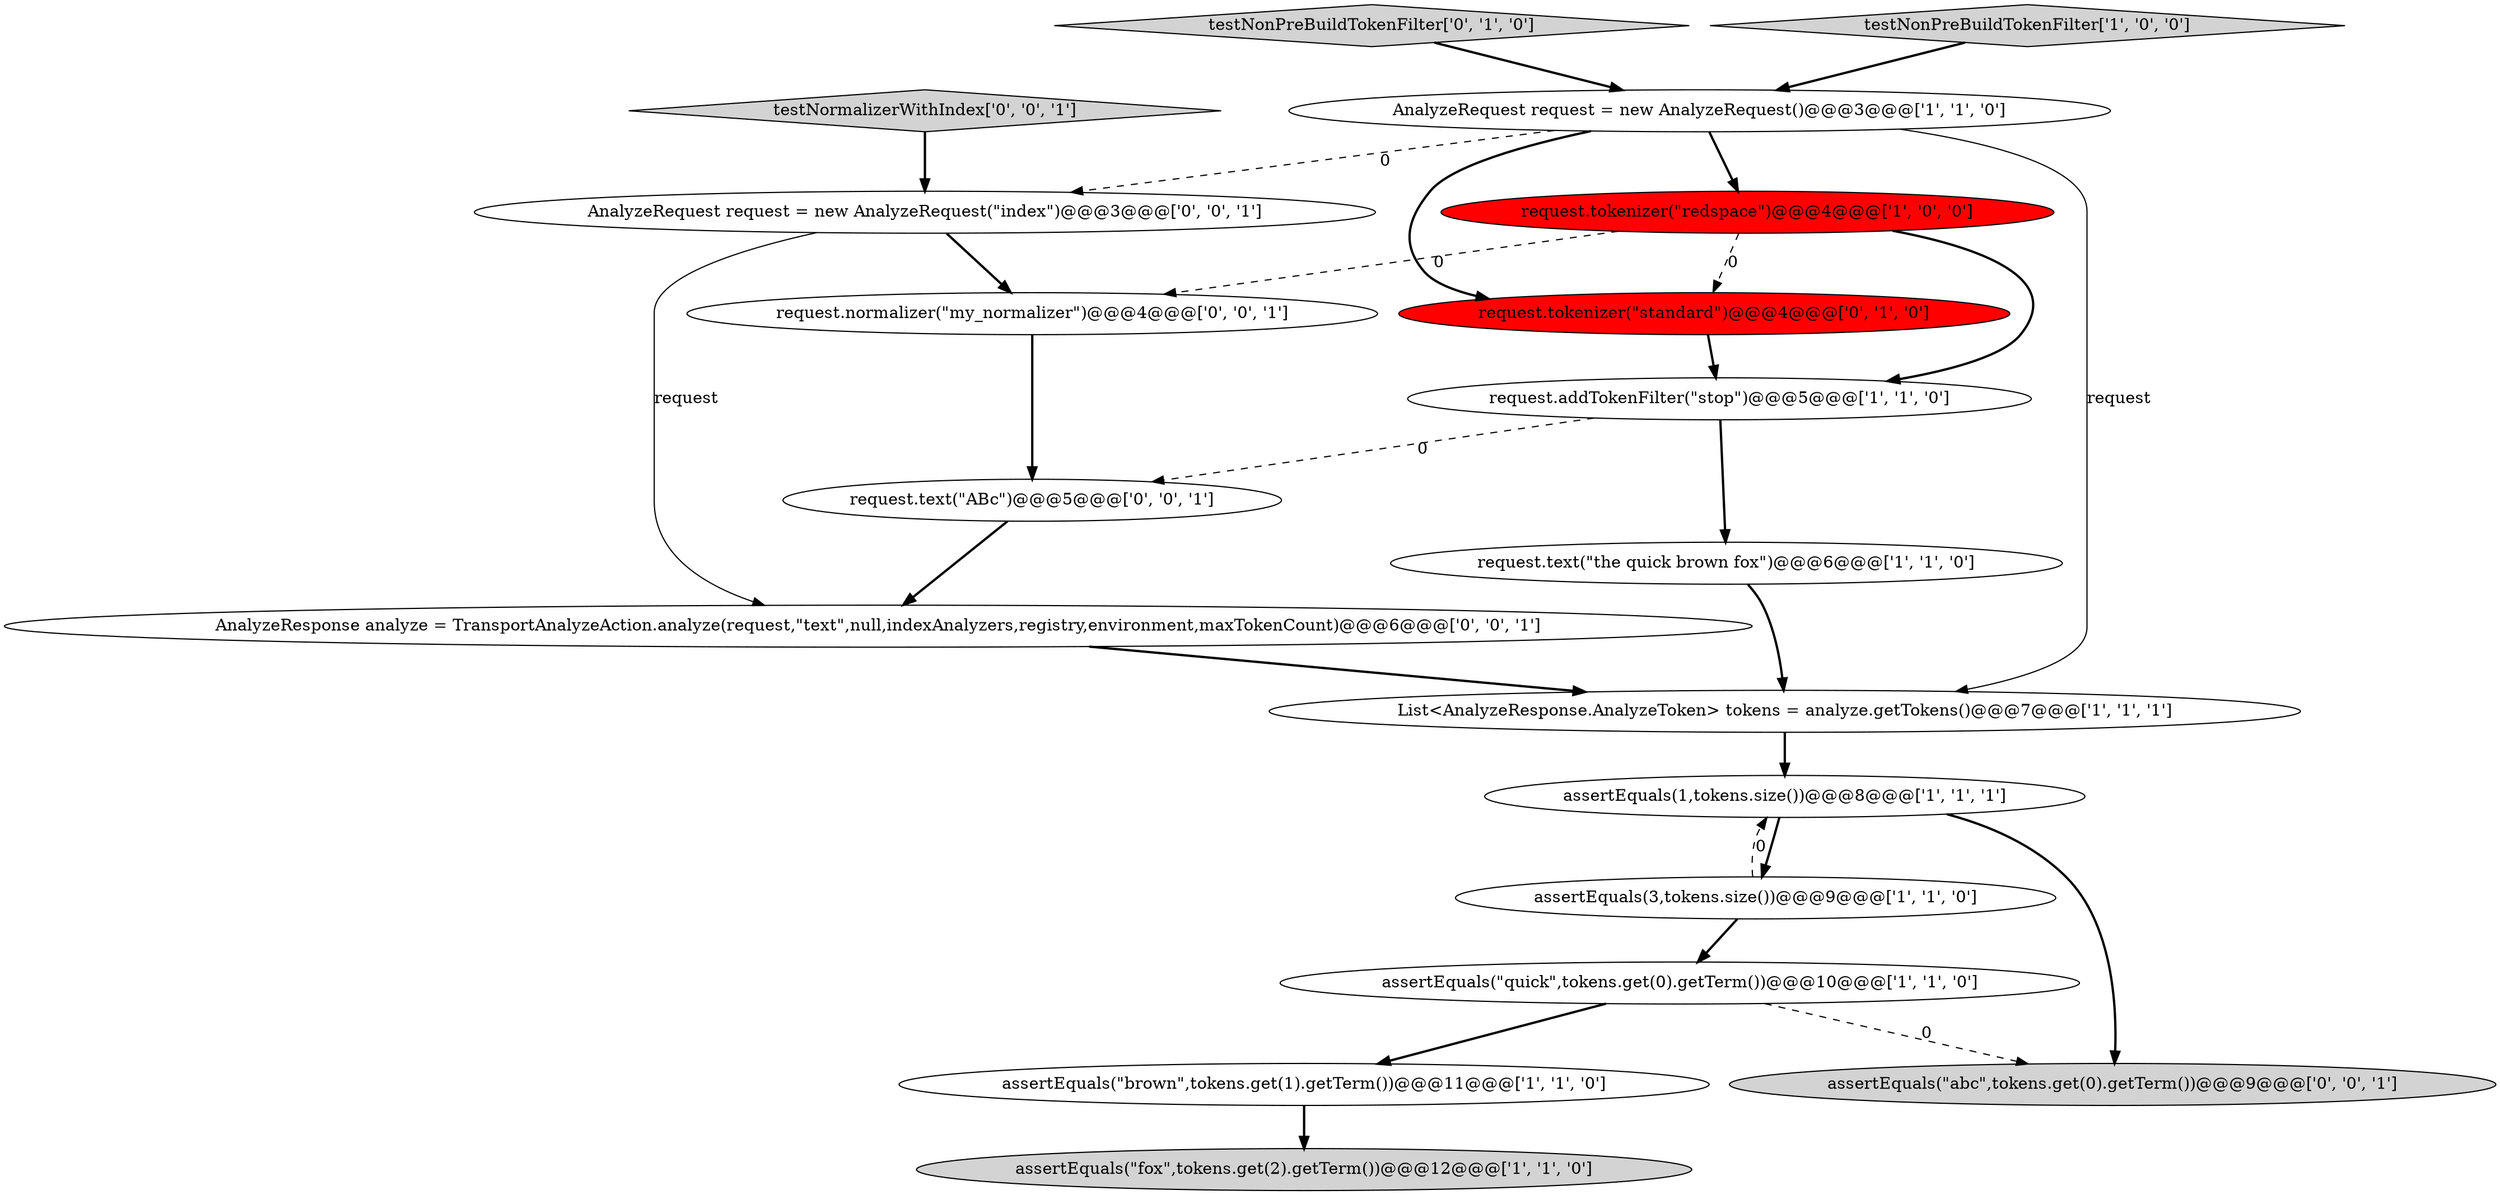digraph {
15 [style = filled, label = "testNormalizerWithIndex['0', '0', '1']", fillcolor = lightgray, shape = diamond image = "AAA0AAABBB3BBB"];
17 [style = filled, label = "request.text(\"ABc\")@@@5@@@['0', '0', '1']", fillcolor = white, shape = ellipse image = "AAA0AAABBB3BBB"];
6 [style = filled, label = "assertEquals(\"fox\",tokens.get(2).getTerm())@@@12@@@['1', '1', '0']", fillcolor = lightgray, shape = ellipse image = "AAA0AAABBB1BBB"];
14 [style = filled, label = "AnalyzeRequest request = new AnalyzeRequest(\"index\")@@@3@@@['0', '0', '1']", fillcolor = white, shape = ellipse image = "AAA0AAABBB3BBB"];
16 [style = filled, label = "assertEquals(\"abc\",tokens.get(0).getTerm())@@@9@@@['0', '0', '1']", fillcolor = lightgray, shape = ellipse image = "AAA0AAABBB3BBB"];
11 [style = filled, label = "testNonPreBuildTokenFilter['0', '1', '0']", fillcolor = lightgray, shape = diamond image = "AAA0AAABBB2BBB"];
18 [style = filled, label = "AnalyzeResponse analyze = TransportAnalyzeAction.analyze(request,\"text\",null,indexAnalyzers,registry,environment,maxTokenCount)@@@6@@@['0', '0', '1']", fillcolor = white, shape = ellipse image = "AAA0AAABBB3BBB"];
0 [style = filled, label = "testNonPreBuildTokenFilter['1', '0', '0']", fillcolor = lightgray, shape = diamond image = "AAA0AAABBB1BBB"];
12 [style = filled, label = "request.tokenizer(\"standard\")@@@4@@@['0', '1', '0']", fillcolor = red, shape = ellipse image = "AAA1AAABBB2BBB"];
13 [style = filled, label = "request.normalizer(\"my_normalizer\")@@@4@@@['0', '0', '1']", fillcolor = white, shape = ellipse image = "AAA0AAABBB3BBB"];
10 [style = filled, label = "request.addTokenFilter(\"stop\")@@@5@@@['1', '1', '0']", fillcolor = white, shape = ellipse image = "AAA0AAABBB1BBB"];
7 [style = filled, label = "request.text(\"the quick brown fox\")@@@6@@@['1', '1', '0']", fillcolor = white, shape = ellipse image = "AAA0AAABBB1BBB"];
9 [style = filled, label = "request.tokenizer(\"redspace\")@@@4@@@['1', '0', '0']", fillcolor = red, shape = ellipse image = "AAA1AAABBB1BBB"];
1 [style = filled, label = "List<AnalyzeResponse.AnalyzeToken> tokens = analyze.getTokens()@@@7@@@['1', '1', '1']", fillcolor = white, shape = ellipse image = "AAA0AAABBB1BBB"];
8 [style = filled, label = "AnalyzeRequest request = new AnalyzeRequest()@@@3@@@['1', '1', '0']", fillcolor = white, shape = ellipse image = "AAA0AAABBB1BBB"];
2 [style = filled, label = "assertEquals(\"brown\",tokens.get(1).getTerm())@@@11@@@['1', '1', '0']", fillcolor = white, shape = ellipse image = "AAA0AAABBB1BBB"];
4 [style = filled, label = "assertEquals(3,tokens.size())@@@9@@@['1', '1', '0']", fillcolor = white, shape = ellipse image = "AAA0AAABBB1BBB"];
5 [style = filled, label = "assertEquals(\"quick\",tokens.get(0).getTerm())@@@10@@@['1', '1', '0']", fillcolor = white, shape = ellipse image = "AAA0AAABBB1BBB"];
3 [style = filled, label = "assertEquals(1,tokens.size())@@@8@@@['1', '1', '1']", fillcolor = white, shape = ellipse image = "AAA0AAABBB1BBB"];
7->1 [style = bold, label=""];
15->14 [style = bold, label=""];
2->6 [style = bold, label=""];
14->18 [style = solid, label="request"];
1->3 [style = bold, label=""];
9->10 [style = bold, label=""];
3->16 [style = bold, label=""];
8->1 [style = solid, label="request"];
8->14 [style = dashed, label="0"];
10->7 [style = bold, label=""];
3->4 [style = bold, label=""];
5->16 [style = dashed, label="0"];
13->17 [style = bold, label=""];
5->2 [style = bold, label=""];
12->10 [style = bold, label=""];
18->1 [style = bold, label=""];
9->13 [style = dashed, label="0"];
0->8 [style = bold, label=""];
8->9 [style = bold, label=""];
10->17 [style = dashed, label="0"];
4->3 [style = dashed, label="0"];
11->8 [style = bold, label=""];
9->12 [style = dashed, label="0"];
14->13 [style = bold, label=""];
4->5 [style = bold, label=""];
8->12 [style = bold, label=""];
17->18 [style = bold, label=""];
}
